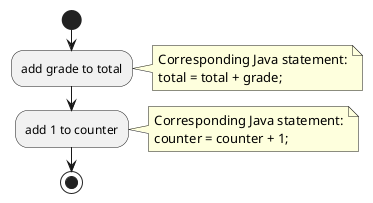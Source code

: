 @startuml

start
:add grade to total;
note right
    Corresponding Java statement:
    total = total + grade;
end note
:add 1 to counter;
note right
    Corresponding Java statement:
    counter = counter + 1;
end note

stop

@enduml
